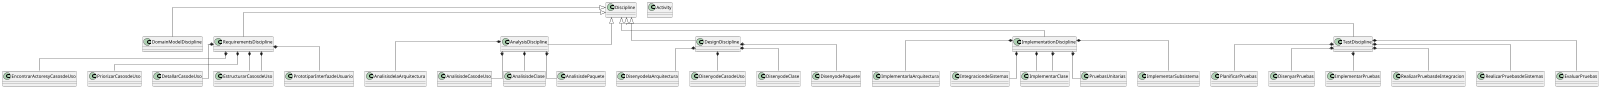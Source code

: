 @startuml

top to bottom direction
skinparam Linetype ortho
skinparam shadowing false
skinparam objectFontSize 18
scale max 1600 width

Class Discipline
Class DomainModelDiscipline
Class RequirementsDiscipline
Class AnalysisDiscipline
Class DesignDiscipline
Class ImplementationDiscipline
Class TestDiscipline

Class Activity
Class EncontrarActoresyCasosdeUso
Class PriorizarCasosdeUso
Class DetallarCasodeUso
Class EstructurarCasosdeUso
Class PrototiparInterfazdeUsuario
Class AnalisisdelaArquitectura
Class AnalisisdeCasodeUso
Class AnalisisdeClase
Class AnalisisdePaquete
Class DisenyodelaArquitectura
Class DisenyodeCasodeUso
Class DisenyodeClase
Class DisenyodePaquete
Class ImplementarlaArquitectura
Class IntegraciondeSistemas
Class ImplementarClase
Class PruebasUnitarias
Class ImplementarSubsistema
Class PlanificarPruebas
Class DisenyarPruebas
Class ImplementarPruebas
Class RealizarPruebasdeIntegracion
Class RealizarPruebasdeSistemas
Class EvaluarPruebas

Discipline <|-- DomainModelDiscipline
Discipline <|-- RequirementsDiscipline
Discipline <|-- AnalysisDiscipline
Discipline <|-- DesignDiscipline
Discipline <|-- ImplementationDiscipline
Discipline <|-- TestDiscipline

RequirementsDiscipline *-- EncontrarActoresyCasosdeUso
RequirementsDiscipline *-- PriorizarCasosdeUso
RequirementsDiscipline *-- DetallarCasodeUso
RequirementsDiscipline *-- EstructurarCasosdeUso
RequirementsDiscipline *-- PrototiparInterfazdeUsuario
RequirementsDiscipline *-- EstructurarCasosdeUso

AnalysisDiscipline *-- AnalisisdelaArquitectura
AnalysisDiscipline *-- AnalisisdeCasodeUso
AnalysisDiscipline *-- AnalisisdeClase
AnalysisDiscipline *-- AnalisisdePaquete

DesignDiscipline *-- DisenyodelaArquitectura
DesignDiscipline *-- DisenyodeCasodeUso
DesignDiscipline *-- DisenyodeClase
DesignDiscipline *-- DisenyodePaquete

ImplementationDiscipline *-- ImplementarlaArquitectura
ImplementationDiscipline *-- IntegraciondeSistemas
ImplementationDiscipline *-- ImplementarClase
ImplementationDiscipline *-- ImplementarClase
ImplementationDiscipline *-- PruebasUnitarias
ImplementationDiscipline *-- ImplementarSubsistema

TestDiscipline *-- PlanificarPruebas
TestDiscipline *-- DisenyarPruebas
TestDiscipline *-- ImplementarPruebas
TestDiscipline *-- RealizarPruebasdeIntegracion
TestDiscipline *-- RealizarPruebasdeSistemas
TestDiscipline *-- EvaluarPruebas

@enduml